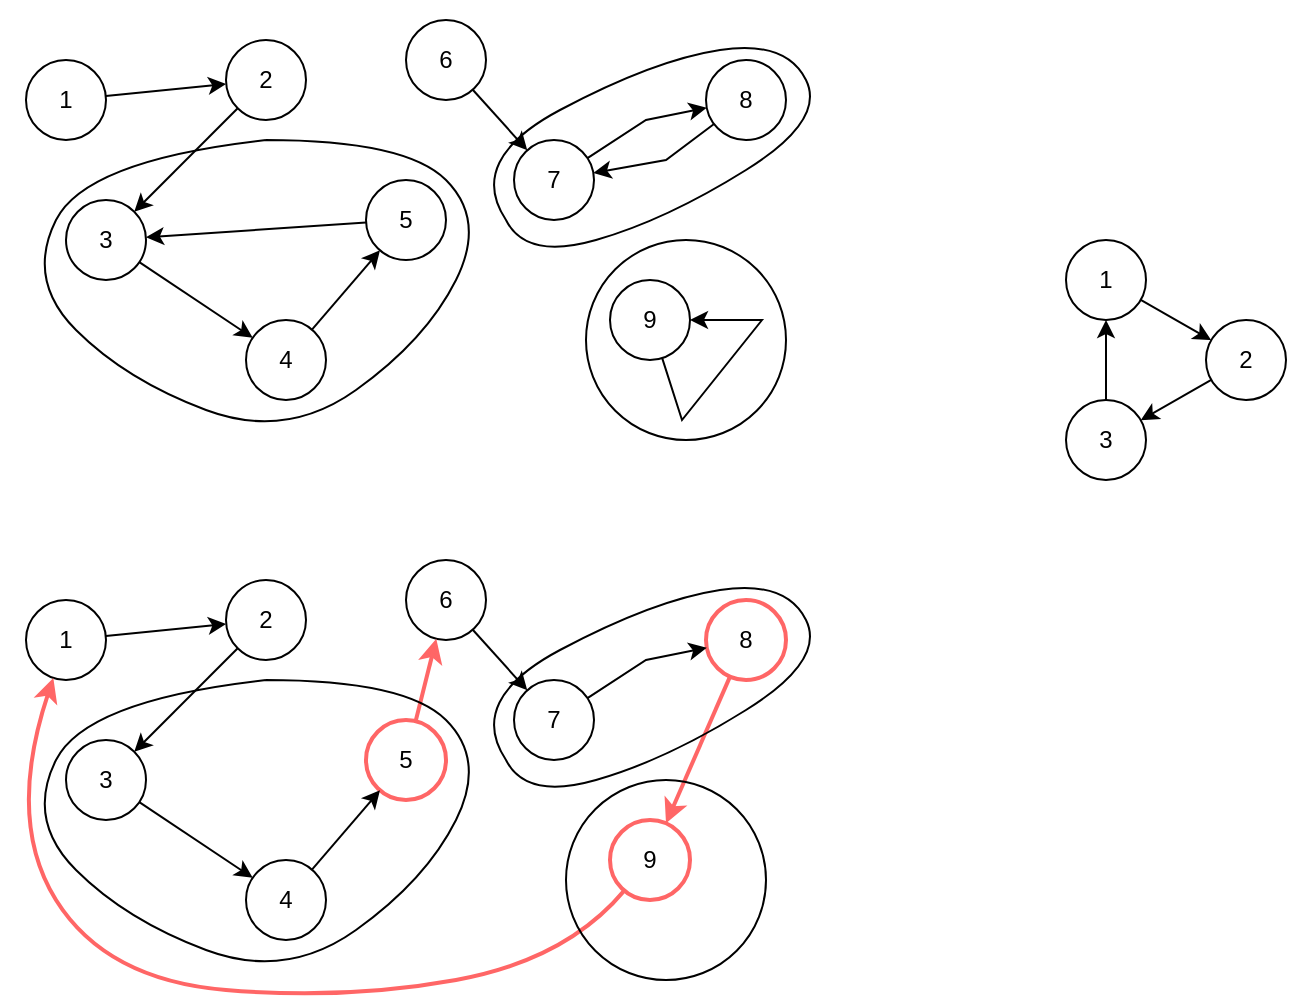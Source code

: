 <mxfile version="27.1.6">
  <diagram name="페이지-1" id="CFBRQQ872RlxRylMhx3Q">
    <mxGraphModel dx="488" dy="943" grid="1" gridSize="10" guides="1" tooltips="1" connect="1" arrows="1" fold="1" page="1" pageScale="1" pageWidth="827" pageHeight="1169" math="0" shadow="0">
      <root>
        <mxCell id="0" />
        <mxCell id="1" parent="0" />
        <mxCell id="xZy-GJF1oS632w6AITy--58" value="" style="rounded=0;whiteSpace=wrap;html=1;strokeColor=none;" vertex="1" parent="1">
          <mxGeometry x="660" y="330" width="130" height="140" as="geometry" />
        </mxCell>
        <mxCell id="xZy-GJF1oS632w6AITy--21" value="" style="rounded=0;whiteSpace=wrap;html=1;strokeColor=none;" vertex="1" parent="1">
          <mxGeometry x="137" y="220" width="420" height="230" as="geometry" />
        </mxCell>
        <mxCell id="xZy-GJF1oS632w6AITy--1" value="1" style="ellipse;whiteSpace=wrap;html=1;aspect=fixed;" vertex="1" parent="1">
          <mxGeometry x="150" y="250" width="40" height="40" as="geometry" />
        </mxCell>
        <mxCell id="xZy-GJF1oS632w6AITy--2" value="2" style="ellipse;whiteSpace=wrap;html=1;aspect=fixed;" vertex="1" parent="1">
          <mxGeometry x="250" y="240" width="40" height="40" as="geometry" />
        </mxCell>
        <mxCell id="xZy-GJF1oS632w6AITy--3" value="3" style="ellipse;whiteSpace=wrap;html=1;aspect=fixed;" vertex="1" parent="1">
          <mxGeometry x="170" y="320" width="40" height="40" as="geometry" />
        </mxCell>
        <mxCell id="xZy-GJF1oS632w6AITy--4" value="4" style="ellipse;whiteSpace=wrap;html=1;aspect=fixed;" vertex="1" parent="1">
          <mxGeometry x="260" y="380" width="40" height="40" as="geometry" />
        </mxCell>
        <mxCell id="xZy-GJF1oS632w6AITy--5" value="5" style="ellipse;whiteSpace=wrap;html=1;aspect=fixed;" vertex="1" parent="1">
          <mxGeometry x="320" y="310" width="40" height="40" as="geometry" />
        </mxCell>
        <mxCell id="xZy-GJF1oS632w6AITy--6" value="6" style="ellipse;whiteSpace=wrap;html=1;aspect=fixed;" vertex="1" parent="1">
          <mxGeometry x="340" y="230" width="40" height="40" as="geometry" />
        </mxCell>
        <mxCell id="xZy-GJF1oS632w6AITy--7" value="7" style="ellipse;whiteSpace=wrap;html=1;aspect=fixed;" vertex="1" parent="1">
          <mxGeometry x="394" y="290" width="40" height="40" as="geometry" />
        </mxCell>
        <mxCell id="xZy-GJF1oS632w6AITy--8" value="8" style="ellipse;whiteSpace=wrap;html=1;aspect=fixed;" vertex="1" parent="1">
          <mxGeometry x="490" y="250" width="40" height="40" as="geometry" />
        </mxCell>
        <mxCell id="xZy-GJF1oS632w6AITy--10" value="" style="endArrow=classic;html=1;rounded=0;" edge="1" parent="1" source="xZy-GJF1oS632w6AITy--20" target="xZy-GJF1oS632w6AITy--20">
          <mxGeometry width="50" height="50" relative="1" as="geometry">
            <mxPoint x="478" y="500" as="sourcePoint" />
            <mxPoint x="578" y="410" as="targetPoint" />
            <Array as="points">
              <mxPoint x="478" y="430" />
              <mxPoint x="518" y="380" />
            </Array>
          </mxGeometry>
        </mxCell>
        <mxCell id="xZy-GJF1oS632w6AITy--11" value="" style="endArrow=classic;html=1;rounded=0;" edge="1" parent="1" source="xZy-GJF1oS632w6AITy--8" target="xZy-GJF1oS632w6AITy--7">
          <mxGeometry width="50" height="50" relative="1" as="geometry">
            <mxPoint x="430" y="490" as="sourcePoint" />
            <mxPoint x="480" y="440" as="targetPoint" />
            <Array as="points">
              <mxPoint x="470" y="300" />
            </Array>
          </mxGeometry>
        </mxCell>
        <mxCell id="xZy-GJF1oS632w6AITy--12" value="" style="endArrow=classic;html=1;rounded=0;" edge="1" parent="1" source="xZy-GJF1oS632w6AITy--6" target="xZy-GJF1oS632w6AITy--7">
          <mxGeometry width="50" height="50" relative="1" as="geometry">
            <mxPoint x="430" y="490" as="sourcePoint" />
            <mxPoint x="480" y="440" as="targetPoint" />
          </mxGeometry>
        </mxCell>
        <mxCell id="xZy-GJF1oS632w6AITy--13" value="" style="endArrow=classic;html=1;rounded=0;" edge="1" parent="1" source="xZy-GJF1oS632w6AITy--7" target="xZy-GJF1oS632w6AITy--8">
          <mxGeometry width="50" height="50" relative="1" as="geometry">
            <mxPoint x="430" y="490" as="sourcePoint" />
            <mxPoint x="480" y="440" as="targetPoint" />
            <Array as="points">
              <mxPoint x="460" y="280" />
            </Array>
          </mxGeometry>
        </mxCell>
        <mxCell id="xZy-GJF1oS632w6AITy--14" value="" style="endArrow=classic;html=1;rounded=0;" edge="1" parent="1" source="xZy-GJF1oS632w6AITy--5" target="xZy-GJF1oS632w6AITy--3">
          <mxGeometry width="50" height="50" relative="1" as="geometry">
            <mxPoint x="430" y="490" as="sourcePoint" />
            <mxPoint x="480" y="440" as="targetPoint" />
          </mxGeometry>
        </mxCell>
        <mxCell id="xZy-GJF1oS632w6AITy--15" value="" style="endArrow=classic;html=1;rounded=0;" edge="1" parent="1" source="xZy-GJF1oS632w6AITy--4" target="xZy-GJF1oS632w6AITy--5">
          <mxGeometry width="50" height="50" relative="1" as="geometry">
            <mxPoint x="430" y="490" as="sourcePoint" />
            <mxPoint x="480" y="440" as="targetPoint" />
          </mxGeometry>
        </mxCell>
        <mxCell id="xZy-GJF1oS632w6AITy--16" value="" style="endArrow=classic;html=1;rounded=0;" edge="1" parent="1" source="xZy-GJF1oS632w6AITy--3" target="xZy-GJF1oS632w6AITy--4">
          <mxGeometry width="50" height="50" relative="1" as="geometry">
            <mxPoint x="430" y="490" as="sourcePoint" />
            <mxPoint x="330" y="450" as="targetPoint" />
          </mxGeometry>
        </mxCell>
        <mxCell id="xZy-GJF1oS632w6AITy--17" value="" style="endArrow=classic;html=1;rounded=0;" edge="1" parent="1" source="xZy-GJF1oS632w6AITy--2" target="xZy-GJF1oS632w6AITy--3">
          <mxGeometry width="50" height="50" relative="1" as="geometry">
            <mxPoint x="430" y="490" as="sourcePoint" />
            <mxPoint x="480" y="440" as="targetPoint" />
          </mxGeometry>
        </mxCell>
        <mxCell id="xZy-GJF1oS632w6AITy--18" value="" style="endArrow=classic;html=1;rounded=0;" edge="1" parent="1" source="xZy-GJF1oS632w6AITy--1" target="xZy-GJF1oS632w6AITy--2">
          <mxGeometry width="50" height="50" relative="1" as="geometry">
            <mxPoint x="430" y="490" as="sourcePoint" />
            <mxPoint x="480" y="440" as="targetPoint" />
          </mxGeometry>
        </mxCell>
        <mxCell id="xZy-GJF1oS632w6AITy--20" value="9" style="ellipse;whiteSpace=wrap;html=1;aspect=fixed;" vertex="1" parent="1">
          <mxGeometry x="442" y="360" width="40" height="40" as="geometry" />
        </mxCell>
        <mxCell id="xZy-GJF1oS632w6AITy--24" value="" style="curved=1;endArrow=none;html=1;rounded=0;startFill=0;" edge="1" parent="1">
          <mxGeometry width="50" height="50" relative="1" as="geometry">
            <mxPoint x="270" y="290" as="sourcePoint" />
            <mxPoint x="270" y="290" as="targetPoint" />
            <Array as="points">
              <mxPoint x="180" y="300" />
              <mxPoint x="150" y="360" />
              <mxPoint x="200" y="410" />
              <mxPoint x="280" y="440" />
              <mxPoint x="350" y="390" />
              <mxPoint x="380" y="330" />
              <mxPoint x="340" y="290" />
            </Array>
          </mxGeometry>
        </mxCell>
        <mxCell id="xZy-GJF1oS632w6AITy--25" value="" style="curved=1;endArrow=none;html=1;rounded=0;startFill=0;" edge="1" parent="1">
          <mxGeometry width="50" height="50" relative="1" as="geometry">
            <mxPoint x="390" y="330" as="sourcePoint" />
            <mxPoint x="390" y="330" as="targetPoint" />
            <Array as="points">
              <mxPoint x="400" y="350" />
              <mxPoint x="470" y="330" />
              <mxPoint x="550" y="280" />
              <mxPoint x="530" y="240" />
              <mxPoint x="464" y="250" />
              <mxPoint x="370" y="300" />
            </Array>
          </mxGeometry>
        </mxCell>
        <mxCell id="xZy-GJF1oS632w6AITy--26" value="" style="ellipse;whiteSpace=wrap;html=1;aspect=fixed;fillColor=none;" vertex="1" parent="1">
          <mxGeometry x="430" y="340" width="100" height="100" as="geometry" />
        </mxCell>
        <mxCell id="xZy-GJF1oS632w6AITy--28" value="" style="rounded=0;whiteSpace=wrap;html=1;strokeColor=none;" vertex="1" parent="1">
          <mxGeometry x="137" y="490" width="420" height="230" as="geometry" />
        </mxCell>
        <mxCell id="xZy-GJF1oS632w6AITy--29" value="1" style="ellipse;whiteSpace=wrap;html=1;aspect=fixed;" vertex="1" parent="1">
          <mxGeometry x="150" y="520" width="40" height="40" as="geometry" />
        </mxCell>
        <mxCell id="xZy-GJF1oS632w6AITy--30" value="2" style="ellipse;whiteSpace=wrap;html=1;aspect=fixed;" vertex="1" parent="1">
          <mxGeometry x="250" y="510" width="40" height="40" as="geometry" />
        </mxCell>
        <mxCell id="xZy-GJF1oS632w6AITy--31" value="3" style="ellipse;whiteSpace=wrap;html=1;aspect=fixed;" vertex="1" parent="1">
          <mxGeometry x="170" y="590" width="40" height="40" as="geometry" />
        </mxCell>
        <mxCell id="xZy-GJF1oS632w6AITy--32" value="4" style="ellipse;whiteSpace=wrap;html=1;aspect=fixed;" vertex="1" parent="1">
          <mxGeometry x="260" y="650" width="40" height="40" as="geometry" />
        </mxCell>
        <mxCell id="xZy-GJF1oS632w6AITy--33" value="5" style="ellipse;whiteSpace=wrap;html=1;aspect=fixed;strokeWidth=2;strokeColor=#FF6666;" vertex="1" parent="1">
          <mxGeometry x="320" y="580" width="40" height="40" as="geometry" />
        </mxCell>
        <mxCell id="xZy-GJF1oS632w6AITy--34" value="6" style="ellipse;whiteSpace=wrap;html=1;aspect=fixed;" vertex="1" parent="1">
          <mxGeometry x="340" y="500" width="40" height="40" as="geometry" />
        </mxCell>
        <mxCell id="xZy-GJF1oS632w6AITy--35" value="7" style="ellipse;whiteSpace=wrap;html=1;aspect=fixed;" vertex="1" parent="1">
          <mxGeometry x="394" y="560" width="40" height="40" as="geometry" />
        </mxCell>
        <mxCell id="xZy-GJF1oS632w6AITy--36" value="8" style="ellipse;whiteSpace=wrap;html=1;aspect=fixed;strokeWidth=2;strokeColor=#FF6666;" vertex="1" parent="1">
          <mxGeometry x="490" y="520" width="40" height="40" as="geometry" />
        </mxCell>
        <mxCell id="xZy-GJF1oS632w6AITy--37" value="" style="endArrow=classic;html=1;rounded=0;curved=1;strokeWidth=2;strokeColor=#FF6666;" edge="1" source="xZy-GJF1oS632w6AITy--46" target="xZy-GJF1oS632w6AITy--29" parent="1">
          <mxGeometry width="50" height="50" relative="1" as="geometry">
            <mxPoint x="478" y="770" as="sourcePoint" />
            <mxPoint x="578" y="680" as="targetPoint" />
            <Array as="points">
              <mxPoint x="420" y="700" />
              <mxPoint x="310" y="720" />
              <mxPoint x="190" y="710" />
              <mxPoint x="140" y="630" />
            </Array>
          </mxGeometry>
        </mxCell>
        <mxCell id="xZy-GJF1oS632w6AITy--38" value="" style="endArrow=classic;html=1;rounded=0;strokeWidth=2;strokeColor=#FF6666;" edge="1" source="xZy-GJF1oS632w6AITy--36" target="xZy-GJF1oS632w6AITy--46" parent="1">
          <mxGeometry width="50" height="50" relative="1" as="geometry">
            <mxPoint x="430" y="760" as="sourcePoint" />
            <mxPoint x="480" y="710" as="targetPoint" />
            <Array as="points" />
          </mxGeometry>
        </mxCell>
        <mxCell id="xZy-GJF1oS632w6AITy--39" value="" style="endArrow=classic;html=1;rounded=0;" edge="1" source="xZy-GJF1oS632w6AITy--34" target="xZy-GJF1oS632w6AITy--35" parent="1">
          <mxGeometry width="50" height="50" relative="1" as="geometry">
            <mxPoint x="430" y="760" as="sourcePoint" />
            <mxPoint x="480" y="710" as="targetPoint" />
          </mxGeometry>
        </mxCell>
        <mxCell id="xZy-GJF1oS632w6AITy--40" value="" style="endArrow=classic;html=1;rounded=0;" edge="1" source="xZy-GJF1oS632w6AITy--35" target="xZy-GJF1oS632w6AITy--36" parent="1">
          <mxGeometry width="50" height="50" relative="1" as="geometry">
            <mxPoint x="430" y="760" as="sourcePoint" />
            <mxPoint x="480" y="710" as="targetPoint" />
            <Array as="points">
              <mxPoint x="460" y="550" />
            </Array>
          </mxGeometry>
        </mxCell>
        <mxCell id="xZy-GJF1oS632w6AITy--41" value="" style="endArrow=classic;html=1;rounded=0;strokeWidth=2;strokeColor=#FF6666;" edge="1" source="xZy-GJF1oS632w6AITy--33" target="xZy-GJF1oS632w6AITy--34" parent="1">
          <mxGeometry width="50" height="50" relative="1" as="geometry">
            <mxPoint x="430" y="760" as="sourcePoint" />
            <mxPoint x="480" y="710" as="targetPoint" />
          </mxGeometry>
        </mxCell>
        <mxCell id="xZy-GJF1oS632w6AITy--42" value="" style="endArrow=classic;html=1;rounded=0;" edge="1" source="xZy-GJF1oS632w6AITy--32" target="xZy-GJF1oS632w6AITy--33" parent="1">
          <mxGeometry width="50" height="50" relative="1" as="geometry">
            <mxPoint x="430" y="760" as="sourcePoint" />
            <mxPoint x="480" y="710" as="targetPoint" />
          </mxGeometry>
        </mxCell>
        <mxCell id="xZy-GJF1oS632w6AITy--43" value="" style="endArrow=classic;html=1;rounded=0;" edge="1" source="xZy-GJF1oS632w6AITy--31" target="xZy-GJF1oS632w6AITy--32" parent="1">
          <mxGeometry width="50" height="50" relative="1" as="geometry">
            <mxPoint x="430" y="760" as="sourcePoint" />
            <mxPoint x="330" y="720" as="targetPoint" />
          </mxGeometry>
        </mxCell>
        <mxCell id="xZy-GJF1oS632w6AITy--44" value="" style="endArrow=classic;html=1;rounded=0;" edge="1" source="xZy-GJF1oS632w6AITy--30" target="xZy-GJF1oS632w6AITy--31" parent="1">
          <mxGeometry width="50" height="50" relative="1" as="geometry">
            <mxPoint x="430" y="760" as="sourcePoint" />
            <mxPoint x="480" y="710" as="targetPoint" />
          </mxGeometry>
        </mxCell>
        <mxCell id="xZy-GJF1oS632w6AITy--45" value="" style="endArrow=classic;html=1;rounded=0;" edge="1" source="xZy-GJF1oS632w6AITy--29" target="xZy-GJF1oS632w6AITy--30" parent="1">
          <mxGeometry width="50" height="50" relative="1" as="geometry">
            <mxPoint x="430" y="760" as="sourcePoint" />
            <mxPoint x="480" y="710" as="targetPoint" />
          </mxGeometry>
        </mxCell>
        <mxCell id="xZy-GJF1oS632w6AITy--46" value="9" style="ellipse;whiteSpace=wrap;html=1;aspect=fixed;strokeWidth=2;strokeColor=#FF6666;" vertex="1" parent="1">
          <mxGeometry x="442" y="630" width="40" height="40" as="geometry" />
        </mxCell>
        <mxCell id="xZy-GJF1oS632w6AITy--47" value="" style="curved=1;endArrow=none;html=1;rounded=0;startFill=0;" edge="1" parent="1">
          <mxGeometry width="50" height="50" relative="1" as="geometry">
            <mxPoint x="270" y="560" as="sourcePoint" />
            <mxPoint x="270" y="560" as="targetPoint" />
            <Array as="points">
              <mxPoint x="180" y="570" />
              <mxPoint x="150" y="630" />
              <mxPoint x="200" y="680" />
              <mxPoint x="280" y="710" />
              <mxPoint x="350" y="660" />
              <mxPoint x="380" y="600" />
              <mxPoint x="340" y="560" />
            </Array>
          </mxGeometry>
        </mxCell>
        <mxCell id="xZy-GJF1oS632w6AITy--48" value="" style="curved=1;endArrow=none;html=1;rounded=0;startFill=0;" edge="1" parent="1">
          <mxGeometry width="50" height="50" relative="1" as="geometry">
            <mxPoint x="390" y="600" as="sourcePoint" />
            <mxPoint x="390" y="600" as="targetPoint" />
            <Array as="points">
              <mxPoint x="400" y="620" />
              <mxPoint x="470" y="600" />
              <mxPoint x="550" y="550" />
              <mxPoint x="530" y="510" />
              <mxPoint x="464" y="520" />
              <mxPoint x="370" y="570" />
            </Array>
          </mxGeometry>
        </mxCell>
        <mxCell id="xZy-GJF1oS632w6AITy--49" value="" style="ellipse;whiteSpace=wrap;html=1;aspect=fixed;fillColor=none;" vertex="1" parent="1">
          <mxGeometry x="420" y="610" width="100" height="100" as="geometry" />
        </mxCell>
        <mxCell id="xZy-GJF1oS632w6AITy--52" value="1" style="ellipse;whiteSpace=wrap;html=1;aspect=fixed;" vertex="1" parent="1">
          <mxGeometry x="670" y="340" width="40" height="40" as="geometry" />
        </mxCell>
        <mxCell id="xZy-GJF1oS632w6AITy--53" value="3" style="ellipse;whiteSpace=wrap;html=1;aspect=fixed;" vertex="1" parent="1">
          <mxGeometry x="670" y="420" width="40" height="40" as="geometry" />
        </mxCell>
        <mxCell id="xZy-GJF1oS632w6AITy--54" value="2" style="ellipse;whiteSpace=wrap;html=1;aspect=fixed;" vertex="1" parent="1">
          <mxGeometry x="740" y="380" width="40" height="40" as="geometry" />
        </mxCell>
        <mxCell id="xZy-GJF1oS632w6AITy--55" value="" style="endArrow=classic;html=1;rounded=0;" edge="1" parent="1" source="xZy-GJF1oS632w6AITy--53" target="xZy-GJF1oS632w6AITy--52">
          <mxGeometry width="50" height="50" relative="1" as="geometry">
            <mxPoint x="590" y="550" as="sourcePoint" />
            <mxPoint x="640" y="500" as="targetPoint" />
          </mxGeometry>
        </mxCell>
        <mxCell id="xZy-GJF1oS632w6AITy--56" value="" style="endArrow=classic;html=1;rounded=0;" edge="1" parent="1" source="xZy-GJF1oS632w6AITy--54" target="xZy-GJF1oS632w6AITy--53">
          <mxGeometry width="50" height="50" relative="1" as="geometry">
            <mxPoint x="590" y="550" as="sourcePoint" />
            <mxPoint x="640" y="500" as="targetPoint" />
          </mxGeometry>
        </mxCell>
        <mxCell id="xZy-GJF1oS632w6AITy--57" value="" style="endArrow=classic;html=1;rounded=0;" edge="1" parent="1" source="xZy-GJF1oS632w6AITy--52" target="xZy-GJF1oS632w6AITy--54">
          <mxGeometry width="50" height="50" relative="1" as="geometry">
            <mxPoint x="590" y="550" as="sourcePoint" />
            <mxPoint x="640" y="500" as="targetPoint" />
          </mxGeometry>
        </mxCell>
      </root>
    </mxGraphModel>
  </diagram>
</mxfile>
